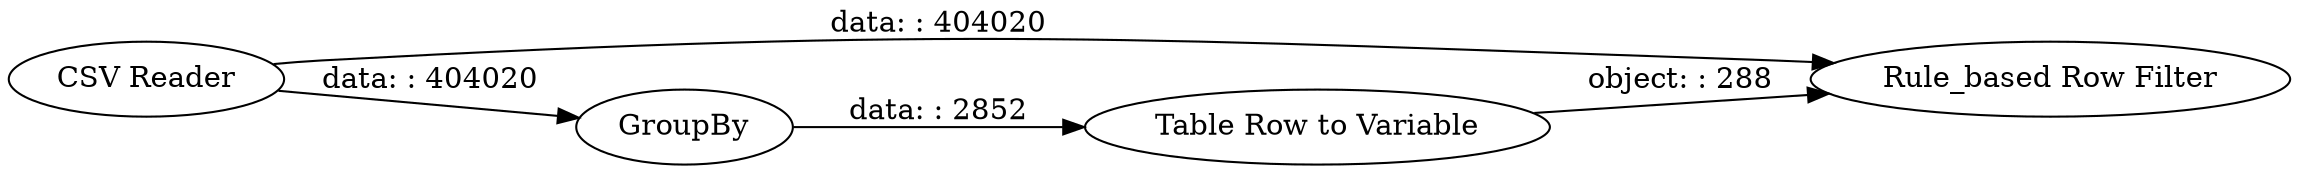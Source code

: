 digraph {
	"4377428684042818710_4" [label="Rule_based Row Filter"]
	"4377428684042818710_2" [label=GroupBy]
	"4377428684042818710_3" [label="Table Row to Variable"]
	"4377428684042818710_1" [label="CSV Reader"]
	"4377428684042818710_2" -> "4377428684042818710_3" [label="data: : 2852"]
	"4377428684042818710_1" -> "4377428684042818710_4" [label="data: : 404020"]
	"4377428684042818710_1" -> "4377428684042818710_2" [label="data: : 404020"]
	"4377428684042818710_3" -> "4377428684042818710_4" [label="object: : 288"]
	rankdir=LR
}
